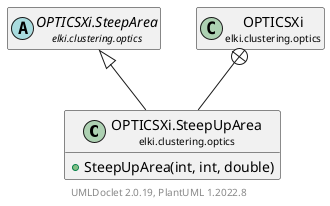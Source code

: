 @startuml
    remove .*\.(Instance|Par|Parameterizer|Factory)$
    set namespaceSeparator none
    hide empty fields
    hide empty methods

    class "<size:14>OPTICSXi.SteepUpArea\n<size:10>elki.clustering.optics" as elki.clustering.optics.OPTICSXi.SteepUpArea [[OPTICSXi.SteepUpArea.html]] {
        +SteepUpArea(int, int, double)
    }

    abstract class "<size:14>OPTICSXi.SteepArea\n<size:10>elki.clustering.optics" as elki.clustering.optics.OPTICSXi.SteepArea [[OPTICSXi.SteepArea.html]]
    class "<size:14>OPTICSXi\n<size:10>elki.clustering.optics" as elki.clustering.optics.OPTICSXi [[OPTICSXi.html]]

    elki.clustering.optics.OPTICSXi.SteepArea <|-- elki.clustering.optics.OPTICSXi.SteepUpArea
    elki.clustering.optics.OPTICSXi +-- elki.clustering.optics.OPTICSXi.SteepUpArea

    center footer UMLDoclet 2.0.19, PlantUML 1.2022.8
@enduml
